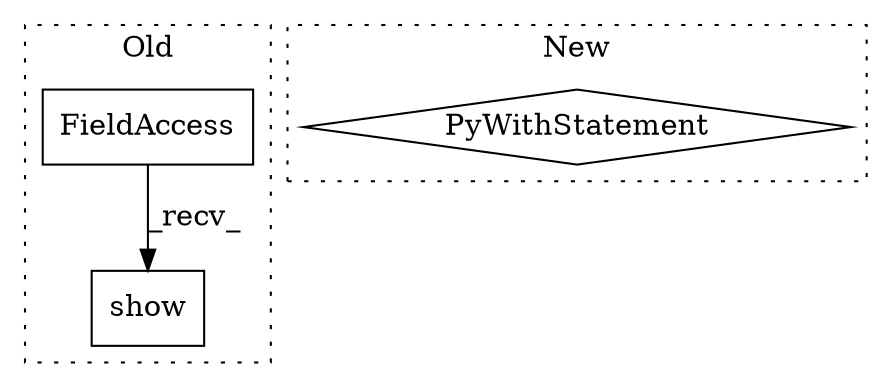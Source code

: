 digraph G {
subgraph cluster0 {
1 [label="show" a="32" s="11477" l="6" shape="box"];
3 [label="FieldAccess" a="22" s="11459" l="10" shape="box"];
label = "Old";
style="dotted";
}
subgraph cluster1 {
2 [label="PyWithStatement" a="104" s="11534,11570" l="10,2" shape="diamond"];
label = "New";
style="dotted";
}
3 -> 1 [label="_recv_"];
}